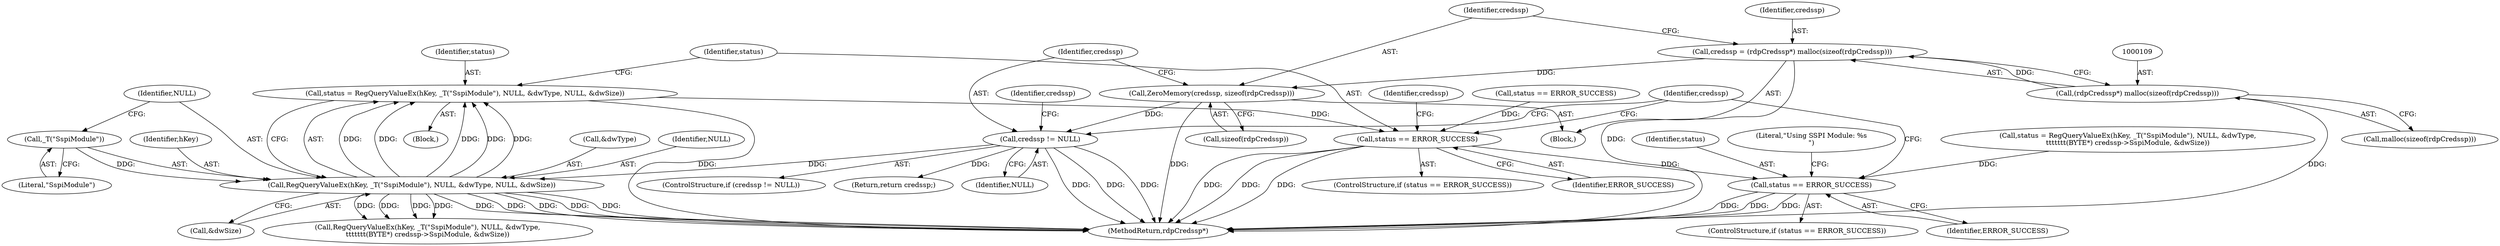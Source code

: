 digraph "0_FreeRDP_0773bb9303d24473fe1185d85a424dfe159aff53@API" {
"1000206" [label="(Call,status = RegQueryValueEx(hKey, _T(\"SspiModule\"), NULL, &dwType, NULL, &dwSize))"];
"1000208" [label="(Call,RegQueryValueEx(hKey, _T(\"SspiModule\"), NULL, &dwType, NULL, &dwSize))"];
"1000210" [label="(Call,_T(\"SspiModule\"))"];
"1000118" [label="(Call,credssp != NULL)"];
"1000113" [label="(Call,ZeroMemory(credssp, sizeof(rdpCredssp)))"];
"1000106" [label="(Call,credssp = (rdpCredssp*) malloc(sizeof(rdpCredssp)))"];
"1000108" [label="(Call,(rdpCredssp*) malloc(sizeof(rdpCredssp)))"];
"1000219" [label="(Call,status == ERROR_SUCCESS)"];
"1000251" [label="(Call,status == ERROR_SUCCESS)"];
"1000104" [label="(Block,)"];
"1000251" [label="(Call,status == ERROR_SUCCESS)"];
"1000218" [label="(ControlStructure,if (status == ERROR_SUCCESS))"];
"1000110" [label="(Call,malloc(sizeof(rdpCredssp)))"];
"1000236" [label="(Call,RegQueryValueEx(hKey, _T(\"SspiModule\"), NULL, &dwType,\n\t\t\t\t\t\t\t(BYTE*) credssp->SspiModule, &dwSize))"];
"1000117" [label="(ControlStructure,if (credssp != NULL))"];
"1000128" [label="(Identifier,credssp)"];
"1000252" [label="(Identifier,status)"];
"1000113" [label="(Call,ZeroMemory(credssp, sizeof(rdpCredssp)))"];
"1000216" [label="(Call,&dwSize)"];
"1000265" [label="(MethodReturn,rdpCredssp*)"];
"1000213" [label="(Call,&dwType)"];
"1000215" [label="(Identifier,NULL)"];
"1000202" [label="(Call,status == ERROR_SUCCESS)"];
"1000119" [label="(Identifier,credssp)"];
"1000220" [label="(Identifier,status)"];
"1000212" [label="(Identifier,NULL)"];
"1000210" [label="(Call,_T(\"SspiModule\"))"];
"1000114" [label="(Identifier,credssp)"];
"1000118" [label="(Call,credssp != NULL)"];
"1000263" [label="(Return,return credssp;)"];
"1000257" [label="(Literal,\"Using SSPI Module: %s\n\")"];
"1000250" [label="(ControlStructure,if (status == ERROR_SUCCESS))"];
"1000225" [label="(Identifier,credssp)"];
"1000253" [label="(Identifier,ERROR_SUCCESS)"];
"1000221" [label="(Identifier,ERROR_SUCCESS)"];
"1000234" [label="(Call,status = RegQueryValueEx(hKey, _T(\"SspiModule\"), NULL, &dwType,\n\t\t\t\t\t\t\t(BYTE*) credssp->SspiModule, &dwSize))"];
"1000219" [label="(Call,status == ERROR_SUCCESS)"];
"1000209" [label="(Identifier,hKey)"];
"1000107" [label="(Identifier,credssp)"];
"1000207" [label="(Identifier,status)"];
"1000206" [label="(Call,status = RegQueryValueEx(hKey, _T(\"SspiModule\"), NULL, &dwType, NULL, &dwSize))"];
"1000120" [label="(Identifier,NULL)"];
"1000205" [label="(Block,)"];
"1000264" [label="(Identifier,credssp)"];
"1000208" [label="(Call,RegQueryValueEx(hKey, _T(\"SspiModule\"), NULL, &dwType, NULL, &dwSize))"];
"1000108" [label="(Call,(rdpCredssp*) malloc(sizeof(rdpCredssp)))"];
"1000211" [label="(Literal,\"SspiModule\")"];
"1000106" [label="(Call,credssp = (rdpCredssp*) malloc(sizeof(rdpCredssp)))"];
"1000115" [label="(Call,sizeof(rdpCredssp))"];
"1000206" -> "1000205"  [label="AST: "];
"1000206" -> "1000208"  [label="CFG: "];
"1000207" -> "1000206"  [label="AST: "];
"1000208" -> "1000206"  [label="AST: "];
"1000220" -> "1000206"  [label="CFG: "];
"1000206" -> "1000265"  [label="DDG: "];
"1000208" -> "1000206"  [label="DDG: "];
"1000208" -> "1000206"  [label="DDG: "];
"1000208" -> "1000206"  [label="DDG: "];
"1000208" -> "1000206"  [label="DDG: "];
"1000208" -> "1000206"  [label="DDG: "];
"1000206" -> "1000219"  [label="DDG: "];
"1000208" -> "1000216"  [label="CFG: "];
"1000209" -> "1000208"  [label="AST: "];
"1000210" -> "1000208"  [label="AST: "];
"1000212" -> "1000208"  [label="AST: "];
"1000213" -> "1000208"  [label="AST: "];
"1000215" -> "1000208"  [label="AST: "];
"1000216" -> "1000208"  [label="AST: "];
"1000208" -> "1000265"  [label="DDG: "];
"1000208" -> "1000265"  [label="DDG: "];
"1000208" -> "1000265"  [label="DDG: "];
"1000208" -> "1000265"  [label="DDG: "];
"1000208" -> "1000265"  [label="DDG: "];
"1000210" -> "1000208"  [label="DDG: "];
"1000118" -> "1000208"  [label="DDG: "];
"1000208" -> "1000236"  [label="DDG: "];
"1000208" -> "1000236"  [label="DDG: "];
"1000208" -> "1000236"  [label="DDG: "];
"1000208" -> "1000236"  [label="DDG: "];
"1000210" -> "1000211"  [label="CFG: "];
"1000211" -> "1000210"  [label="AST: "];
"1000212" -> "1000210"  [label="CFG: "];
"1000118" -> "1000117"  [label="AST: "];
"1000118" -> "1000120"  [label="CFG: "];
"1000119" -> "1000118"  [label="AST: "];
"1000120" -> "1000118"  [label="AST: "];
"1000128" -> "1000118"  [label="CFG: "];
"1000264" -> "1000118"  [label="CFG: "];
"1000118" -> "1000265"  [label="DDG: "];
"1000118" -> "1000265"  [label="DDG: "];
"1000118" -> "1000265"  [label="DDG: "];
"1000113" -> "1000118"  [label="DDG: "];
"1000118" -> "1000263"  [label="DDG: "];
"1000113" -> "1000104"  [label="AST: "];
"1000113" -> "1000115"  [label="CFG: "];
"1000114" -> "1000113"  [label="AST: "];
"1000115" -> "1000113"  [label="AST: "];
"1000119" -> "1000113"  [label="CFG: "];
"1000113" -> "1000265"  [label="DDG: "];
"1000106" -> "1000113"  [label="DDG: "];
"1000106" -> "1000104"  [label="AST: "];
"1000106" -> "1000108"  [label="CFG: "];
"1000107" -> "1000106"  [label="AST: "];
"1000108" -> "1000106"  [label="AST: "];
"1000114" -> "1000106"  [label="CFG: "];
"1000106" -> "1000265"  [label="DDG: "];
"1000108" -> "1000106"  [label="DDG: "];
"1000108" -> "1000110"  [label="CFG: "];
"1000109" -> "1000108"  [label="AST: "];
"1000110" -> "1000108"  [label="AST: "];
"1000108" -> "1000265"  [label="DDG: "];
"1000219" -> "1000218"  [label="AST: "];
"1000219" -> "1000221"  [label="CFG: "];
"1000220" -> "1000219"  [label="AST: "];
"1000221" -> "1000219"  [label="AST: "];
"1000225" -> "1000219"  [label="CFG: "];
"1000264" -> "1000219"  [label="CFG: "];
"1000219" -> "1000265"  [label="DDG: "];
"1000219" -> "1000265"  [label="DDG: "];
"1000219" -> "1000265"  [label="DDG: "];
"1000202" -> "1000219"  [label="DDG: "];
"1000219" -> "1000251"  [label="DDG: "];
"1000251" -> "1000250"  [label="AST: "];
"1000251" -> "1000253"  [label="CFG: "];
"1000252" -> "1000251"  [label="AST: "];
"1000253" -> "1000251"  [label="AST: "];
"1000257" -> "1000251"  [label="CFG: "];
"1000264" -> "1000251"  [label="CFG: "];
"1000251" -> "1000265"  [label="DDG: "];
"1000251" -> "1000265"  [label="DDG: "];
"1000251" -> "1000265"  [label="DDG: "];
"1000234" -> "1000251"  [label="DDG: "];
}
